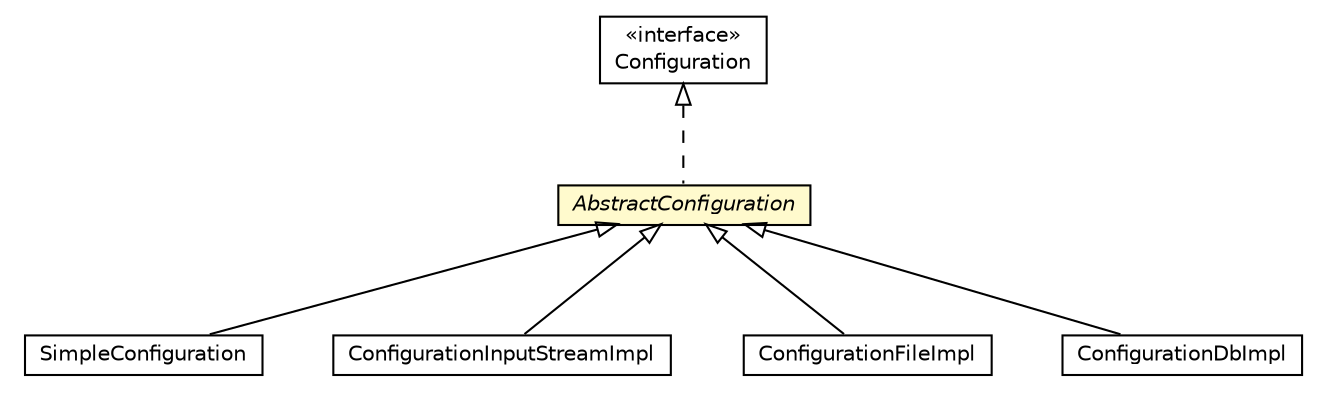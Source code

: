 #!/usr/local/bin/dot
#
# Class diagram 
# Generated by UMLGraph version R5_6_6-8-g8d7759 (http://www.umlgraph.org/)
#

digraph G {
	edge [fontname="Helvetica",fontsize=10,labelfontname="Helvetica",labelfontsize=10];
	node [fontname="Helvetica",fontsize=10,shape=plaintext];
	nodesep=0.25;
	ranksep=0.5;
	// org.dayatang.configuration.Configuration
	c19696 [label=<<table title="org.dayatang.configuration.Configuration" border="0" cellborder="1" cellspacing="0" cellpadding="2" port="p" href="../Configuration.html">
		<tr><td><table border="0" cellspacing="0" cellpadding="1">
<tr><td align="center" balign="center"> &#171;interface&#187; </td></tr>
<tr><td align="center" balign="center"> Configuration </td></tr>
		</table></td></tr>
		</table>>, URL="../Configuration.html", fontname="Helvetica", fontcolor="black", fontsize=10.0];
	// org.dayatang.configuration.impl.SimpleConfiguration
	c19700 [label=<<table title="org.dayatang.configuration.impl.SimpleConfiguration" border="0" cellborder="1" cellspacing="0" cellpadding="2" port="p" href="./SimpleConfiguration.html">
		<tr><td><table border="0" cellspacing="0" cellpadding="1">
<tr><td align="center" balign="center"> SimpleConfiguration </td></tr>
		</table></td></tr>
		</table>>, URL="./SimpleConfiguration.html", fontname="Helvetica", fontcolor="black", fontsize=10.0];
	// org.dayatang.configuration.impl.ConfigurationInputStreamImpl
	c19704 [label=<<table title="org.dayatang.configuration.impl.ConfigurationInputStreamImpl" border="0" cellborder="1" cellspacing="0" cellpadding="2" port="p" href="./ConfigurationInputStreamImpl.html">
		<tr><td><table border="0" cellspacing="0" cellpadding="1">
<tr><td align="center" balign="center"> ConfigurationInputStreamImpl </td></tr>
		</table></td></tr>
		</table>>, URL="./ConfigurationInputStreamImpl.html", fontname="Helvetica", fontcolor="black", fontsize=10.0];
	// org.dayatang.configuration.impl.ConfigurationFileImpl
	c19706 [label=<<table title="org.dayatang.configuration.impl.ConfigurationFileImpl" border="0" cellborder="1" cellspacing="0" cellpadding="2" port="p" href="./ConfigurationFileImpl.html">
		<tr><td><table border="0" cellspacing="0" cellpadding="1">
<tr><td align="center" balign="center"> ConfigurationFileImpl </td></tr>
		</table></td></tr>
		</table>>, URL="./ConfigurationFileImpl.html", fontname="Helvetica", fontcolor="black", fontsize=10.0];
	// org.dayatang.configuration.impl.ConfigurationDbImpl
	c19712 [label=<<table title="org.dayatang.configuration.impl.ConfigurationDbImpl" border="0" cellborder="1" cellspacing="0" cellpadding="2" port="p" href="./ConfigurationDbImpl.html">
		<tr><td><table border="0" cellspacing="0" cellpadding="1">
<tr><td align="center" balign="center"> ConfigurationDbImpl </td></tr>
		</table></td></tr>
		</table>>, URL="./ConfigurationDbImpl.html", fontname="Helvetica", fontcolor="black", fontsize=10.0];
	// org.dayatang.configuration.impl.AbstractConfiguration
	c19713 [label=<<table title="org.dayatang.configuration.impl.AbstractConfiguration" border="0" cellborder="1" cellspacing="0" cellpadding="2" port="p" bgcolor="lemonChiffon" href="./AbstractConfiguration.html">
		<tr><td><table border="0" cellspacing="0" cellpadding="1">
<tr><td align="center" balign="center"><font face="Helvetica-Oblique"> AbstractConfiguration </font></td></tr>
		</table></td></tr>
		</table>>, URL="./AbstractConfiguration.html", fontname="Helvetica", fontcolor="black", fontsize=10.0];
	//org.dayatang.configuration.impl.SimpleConfiguration extends org.dayatang.configuration.impl.AbstractConfiguration
	c19713:p -> c19700:p [dir=back,arrowtail=empty];
	//org.dayatang.configuration.impl.ConfigurationInputStreamImpl extends org.dayatang.configuration.impl.AbstractConfiguration
	c19713:p -> c19704:p [dir=back,arrowtail=empty];
	//org.dayatang.configuration.impl.ConfigurationFileImpl extends org.dayatang.configuration.impl.AbstractConfiguration
	c19713:p -> c19706:p [dir=back,arrowtail=empty];
	//org.dayatang.configuration.impl.ConfigurationDbImpl extends org.dayatang.configuration.impl.AbstractConfiguration
	c19713:p -> c19712:p [dir=back,arrowtail=empty];
	//org.dayatang.configuration.impl.AbstractConfiguration implements org.dayatang.configuration.Configuration
	c19696:p -> c19713:p [dir=back,arrowtail=empty,style=dashed];
}


